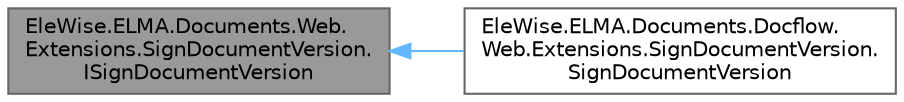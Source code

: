 digraph "EleWise.ELMA.Documents.Web.Extensions.SignDocumentVersion.ISignDocumentVersion"
{
 // LATEX_PDF_SIZE
  bgcolor="transparent";
  edge [fontname=Helvetica,fontsize=10,labelfontname=Helvetica,labelfontsize=10];
  node [fontname=Helvetica,fontsize=10,shape=box,height=0.2,width=0.4];
  rankdir="LR";
  Node1 [id="Node000001",label="EleWise.ELMA.Documents.Web.\lExtensions.SignDocumentVersion.\lISignDocumentVersion",height=0.2,width=0.4,color="gray40", fillcolor="grey60", style="filled", fontcolor="black",tooltip="Подписание модели"];
  Node1 -> Node2 [id="edge1_Node000001_Node000002",dir="back",color="steelblue1",style="solid",tooltip=" "];
  Node2 [id="Node000002",label="EleWise.ELMA.Documents.Docflow.\lWeb.Extensions.SignDocumentVersion.\lSignDocumentVersion",height=0.2,width=0.4,color="gray40", fillcolor="white", style="filled",URL="$class_ele_wise_1_1_e_l_m_a_1_1_documents_1_1_docflow_1_1_web_1_1_extensions_1_1_sign_document_version_1_1_sign_document_version.html",tooltip="Подписание модели в Docflow."];
}
